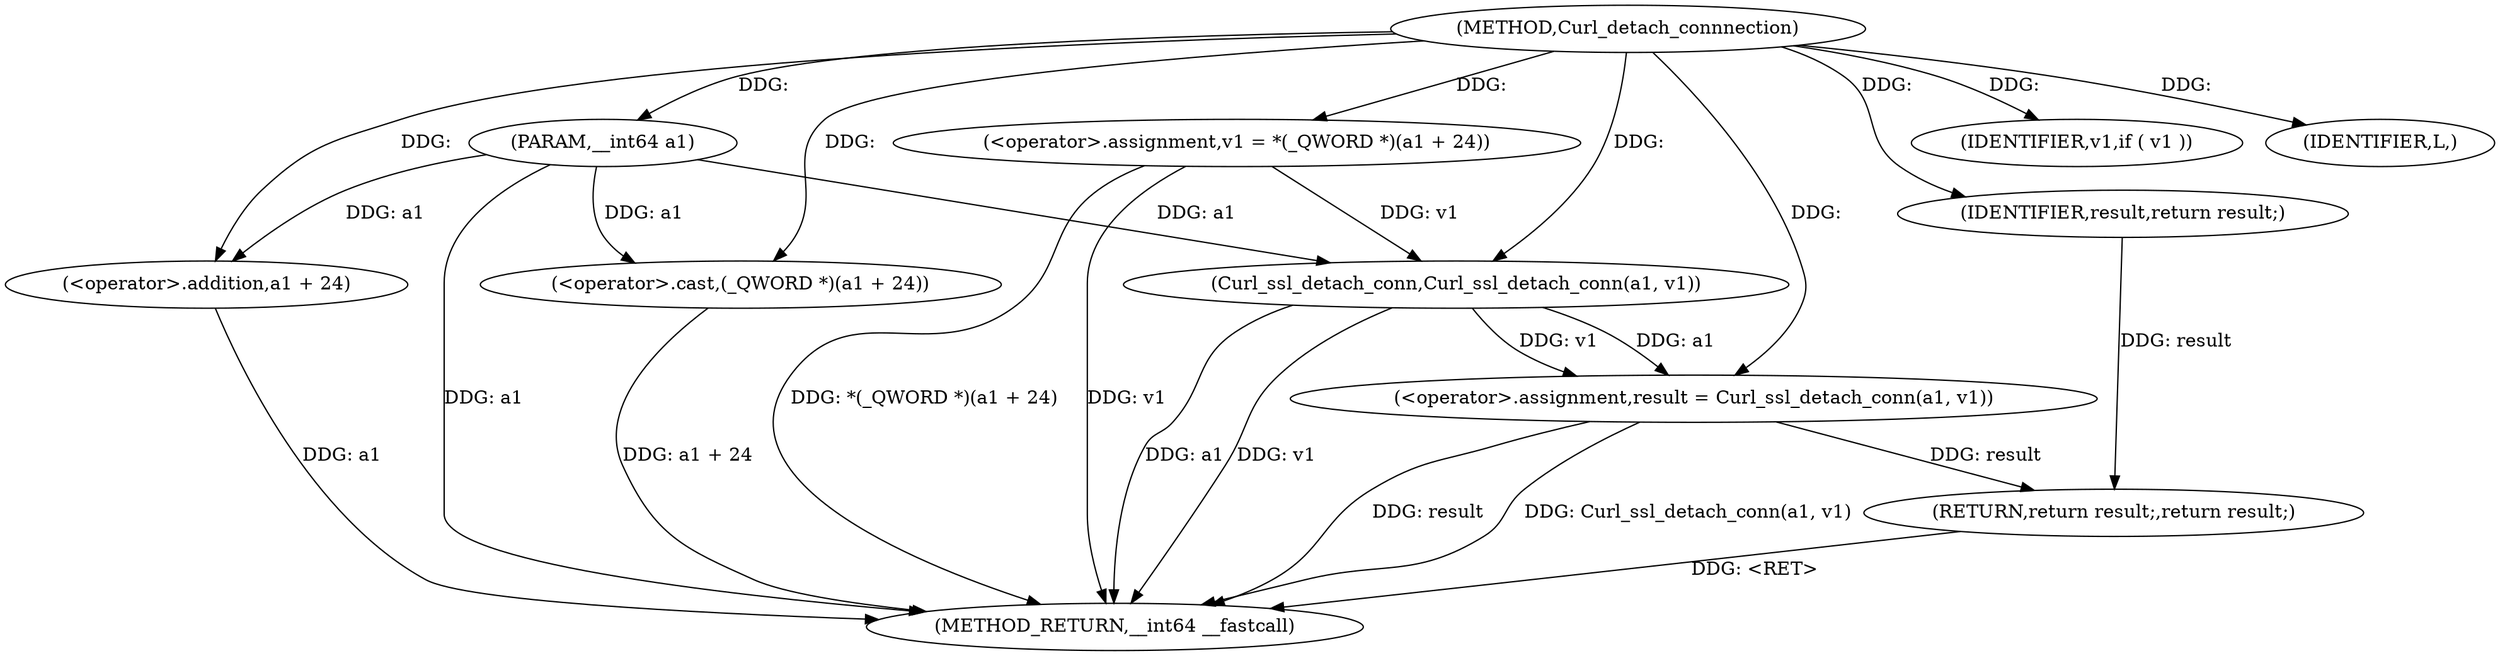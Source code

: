 digraph Curl_detach_connnection {  
"1000103" [label = "(METHOD,Curl_detach_connnection)" ]
"1000127" [label = "(METHOD_RETURN,__int64 __fastcall)" ]
"1000104" [label = "(PARAM,__int64 a1)" ]
"1000108" [label = "(<operator>.assignment,v1 = *(_QWORD *)(a1 + 24))" ]
"1000111" [label = "(<operator>.cast,(_QWORD *)(a1 + 24))" ]
"1000113" [label = "(<operator>.addition,a1 + 24)" ]
"1000117" [label = "(IDENTIFIER,v1,if ( v1 ))" ]
"1000119" [label = "(<operator>.assignment,result = Curl_ssl_detach_conn(a1, v1))" ]
"1000121" [label = "(Curl_ssl_detach_conn,Curl_ssl_detach_conn(a1, v1))" ]
"1000124" [label = "(IDENTIFIER,L,)" ]
"1000125" [label = "(RETURN,return result;,return result;)" ]
"1000126" [label = "(IDENTIFIER,result,return result;)" ]
  "1000111" -> "1000127"  [ label = "DDG: a1 + 24"] 
  "1000119" -> "1000127"  [ label = "DDG: result"] 
  "1000108" -> "1000127"  [ label = "DDG: v1"] 
  "1000121" -> "1000127"  [ label = "DDG: a1"] 
  "1000119" -> "1000127"  [ label = "DDG: Curl_ssl_detach_conn(a1, v1)"] 
  "1000108" -> "1000127"  [ label = "DDG: *(_QWORD *)(a1 + 24)"] 
  "1000104" -> "1000127"  [ label = "DDG: a1"] 
  "1000113" -> "1000127"  [ label = "DDG: a1"] 
  "1000121" -> "1000127"  [ label = "DDG: v1"] 
  "1000125" -> "1000127"  [ label = "DDG: <RET>"] 
  "1000103" -> "1000104"  [ label = "DDG: "] 
  "1000103" -> "1000108"  [ label = "DDG: "] 
  "1000104" -> "1000111"  [ label = "DDG: a1"] 
  "1000103" -> "1000111"  [ label = "DDG: "] 
  "1000104" -> "1000113"  [ label = "DDG: a1"] 
  "1000103" -> "1000113"  [ label = "DDG: "] 
  "1000103" -> "1000117"  [ label = "DDG: "] 
  "1000121" -> "1000119"  [ label = "DDG: a1"] 
  "1000121" -> "1000119"  [ label = "DDG: v1"] 
  "1000103" -> "1000119"  [ label = "DDG: "] 
  "1000104" -> "1000121"  [ label = "DDG: a1"] 
  "1000103" -> "1000121"  [ label = "DDG: "] 
  "1000108" -> "1000121"  [ label = "DDG: v1"] 
  "1000103" -> "1000124"  [ label = "DDG: "] 
  "1000126" -> "1000125"  [ label = "DDG: result"] 
  "1000119" -> "1000125"  [ label = "DDG: result"] 
  "1000103" -> "1000126"  [ label = "DDG: "] 
}
